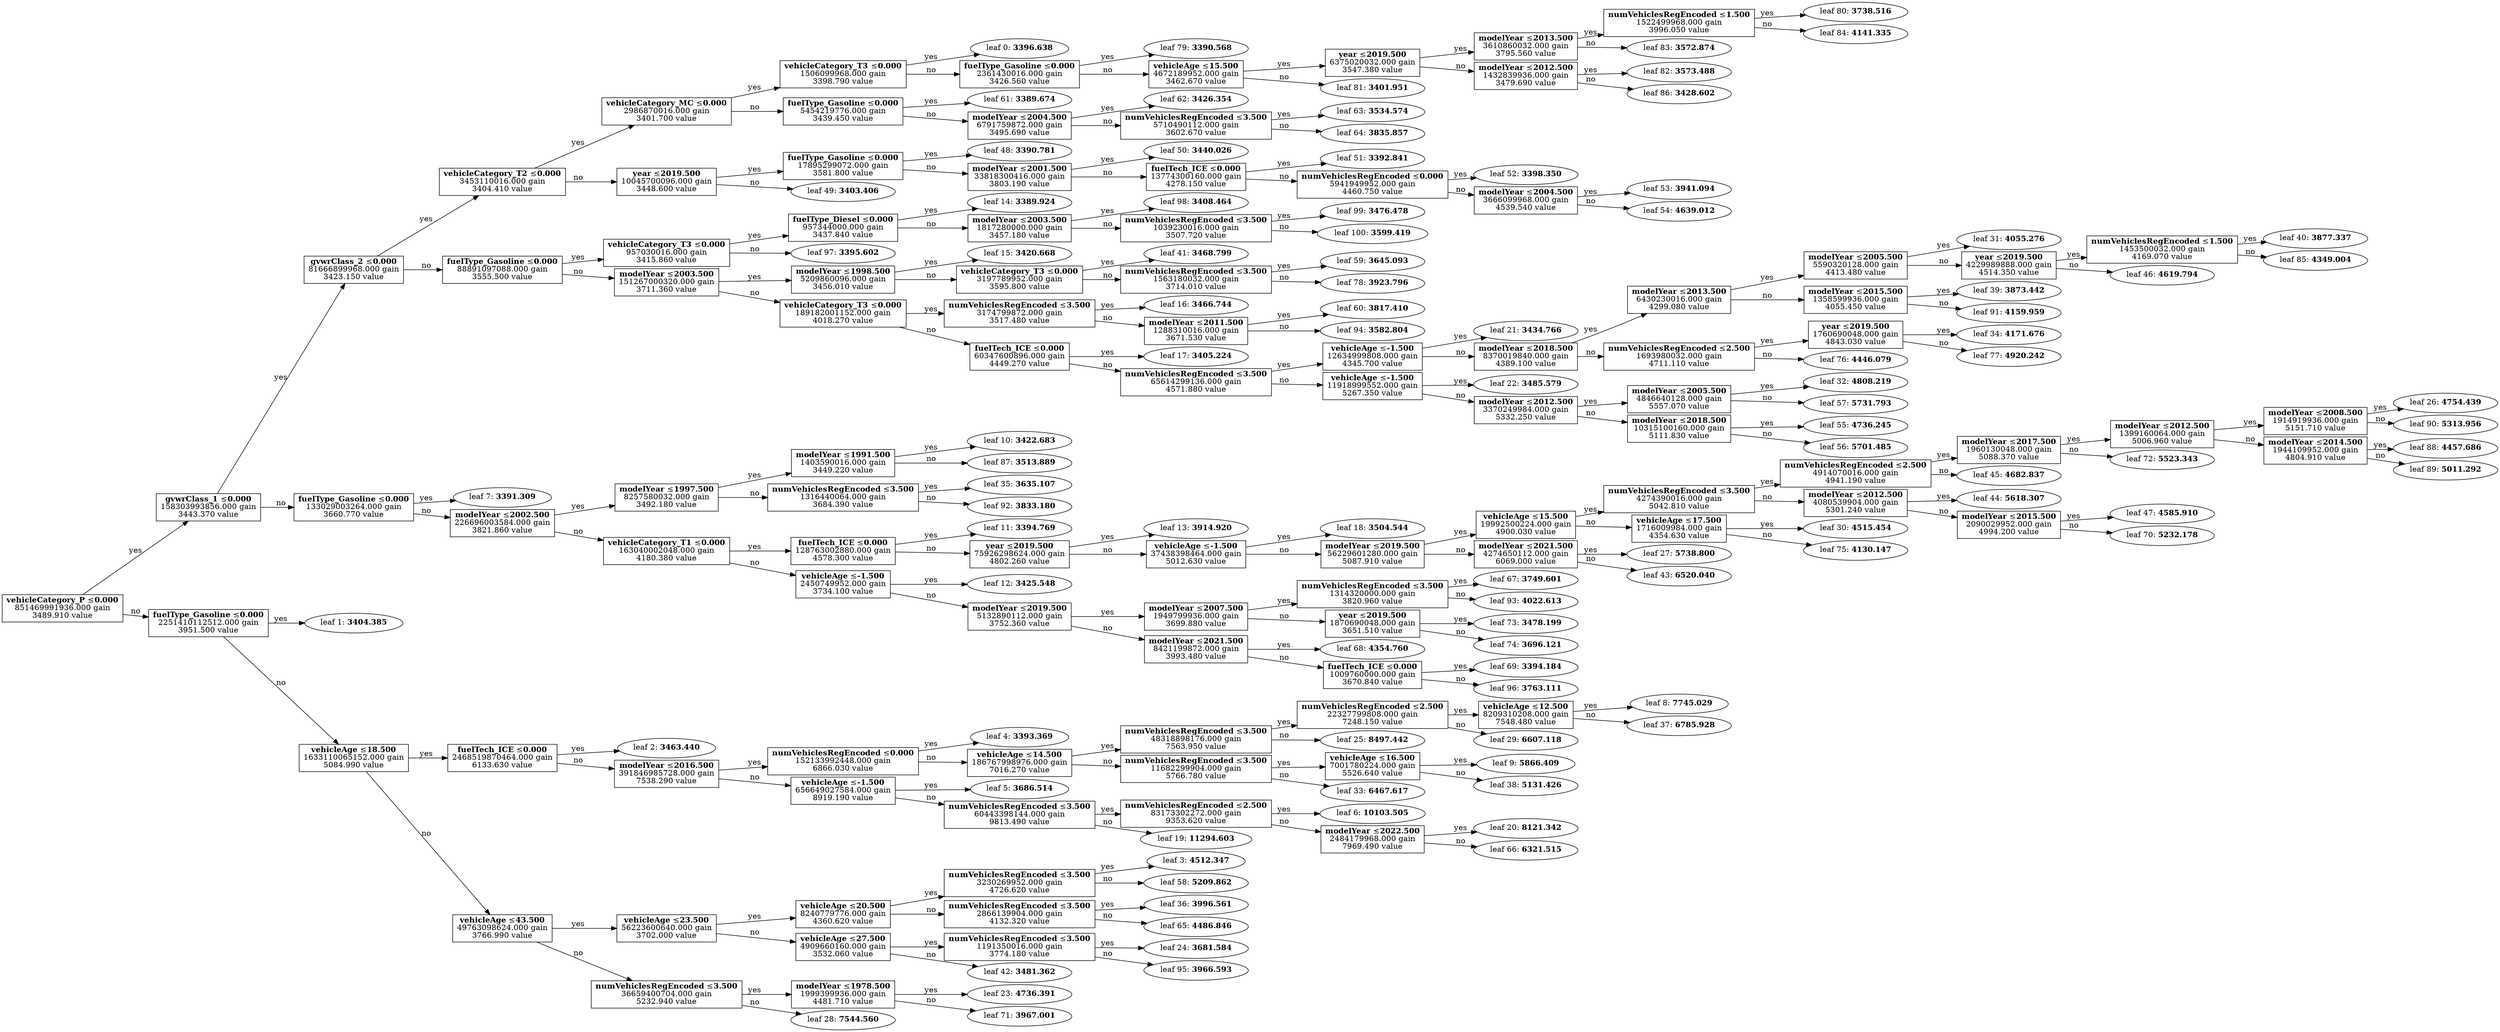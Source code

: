 digraph {
	graph [nodesep=0.05 rankdir=LR ranksep=0.3]
	leaf0 [label=<leaf 0: <B>3396.638</B>> color=black fillcolor=white penwidth=1 shape=ellipse style=""]
	split78 -> leaf0 [label=yes color=black penwidth=1]
	leaf79 [label=<leaf 79: <B>3390.568</B>> color=black fillcolor=white penwidth=1 shape=ellipse style=""]
	split79 -> leaf79 [label=yes color=black penwidth=1]
	leaf80 [label=<leaf 80: <B>3738.516</B>> color=black fillcolor=white penwidth=1 shape=ellipse style=""]
	split83 -> leaf80 [label=yes color=black penwidth=1]
	leaf84 [label=<leaf 84: <B>4141.335</B>> color=black fillcolor=white penwidth=1 shape=ellipse style=""]
	split83 -> leaf84 [label=no color=black penwidth=1]
	split83 [label=<<B>numVehiclesRegEncoded</B> &#8804;<B>1.500</B><br/>1522499968.000 gain<br/>3996.050 value> color=black fillcolor=white penwidth=1 shape=rectangle style=""]
	split82 -> split83 [label=yes color=black penwidth=1]
	leaf83 [label=<leaf 83: <B>3572.874</B>> color=black fillcolor=white penwidth=1 shape=ellipse style=""]
	split82 -> leaf83 [label=no color=black penwidth=1]
	split82 [label=<<B>modelYear</B> &#8804;<B>2013.500</B><br/>3610860032.000 gain<br/>3795.560 value> color=black fillcolor=white penwidth=1 shape=rectangle style=""]
	split81 -> split82 [label=yes color=black penwidth=1]
	leaf82 [label=<leaf 82: <B>3573.488</B>> color=black fillcolor=white penwidth=1 shape=ellipse style=""]
	split85 -> leaf82 [label=yes color=black penwidth=1]
	leaf86 [label=<leaf 86: <B>3428.602</B>> color=black fillcolor=white penwidth=1 shape=ellipse style=""]
	split85 -> leaf86 [label=no color=black penwidth=1]
	split85 [label=<<B>modelYear</B> &#8804;<B>2012.500</B><br/>1432839936.000 gain<br/>3479.690 value> color=black fillcolor=white penwidth=1 shape=rectangle style=""]
	split81 -> split85 [label=no color=black penwidth=1]
	split81 [label=<<B>year</B> &#8804;<B>2019.500</B><br/>6375020032.000 gain<br/>3547.380 value> color=black fillcolor=white penwidth=1 shape=rectangle style=""]
	split80 -> split81 [label=yes color=black penwidth=1]
	leaf81 [label=<leaf 81: <B>3401.951</B>> color=black fillcolor=white penwidth=1 shape=ellipse style=""]
	split80 -> leaf81 [label=no color=black penwidth=1]
	split80 [label=<<B>vehicleAge</B> &#8804;<B>15.500</B><br/>4672189952.000 gain<br/>3462.670 value> color=black fillcolor=white penwidth=1 shape=rectangle style=""]
	split79 -> split80 [label=no color=black penwidth=1]
	split79 [label=<<B>fuelType_Gasoline</B> &#8804;<B>0.000</B><br/>2361430016.000 gain<br/>3426.560 value> color=black fillcolor=white penwidth=1 shape=rectangle style=""]
	split78 -> split79 [label=no color=black penwidth=1]
	split78 [label=<<B>vehicleCategory_T3</B> &#8804;<B>0.000</B><br/>1506099968.000 gain<br/>3398.790 value> color=black fillcolor=white penwidth=1 shape=rectangle style=""]
	split60 -> split78 [label=yes color=black penwidth=1]
	leaf61 [label=<leaf 61: <B>3389.674</B>> color=black fillcolor=white penwidth=1 shape=ellipse style=""]
	split61 -> leaf61 [label=yes color=black penwidth=1]
	leaf62 [label=<leaf 62: <B>3426.354</B>> color=black fillcolor=white penwidth=1 shape=ellipse style=""]
	split62 -> leaf62 [label=yes color=black penwidth=1]
	leaf63 [label=<leaf 63: <B>3534.574</B>> color=black fillcolor=white penwidth=1 shape=ellipse style=""]
	split63 -> leaf63 [label=yes color=black penwidth=1]
	leaf64 [label=<leaf 64: <B>3835.857</B>> color=black fillcolor=white penwidth=1 shape=ellipse style=""]
	split63 -> leaf64 [label=no color=black penwidth=1]
	split63 [label=<<B>numVehiclesRegEncoded</B> &#8804;<B>3.500</B><br/>5710490112.000 gain<br/>3602.670 value> color=black fillcolor=white penwidth=1 shape=rectangle style=""]
	split62 -> split63 [label=no color=black penwidth=1]
	split62 [label=<<B>modelYear</B> &#8804;<B>2004.500</B><br/>6791759872.000 gain<br/>3495.690 value> color=black fillcolor=white penwidth=1 shape=rectangle style=""]
	split61 -> split62 [label=no color=black penwidth=1]
	split61 [label=<<B>fuelType_Gasoline</B> &#8804;<B>0.000</B><br/>5454219776.000 gain<br/>3439.450 value> color=black fillcolor=white penwidth=1 shape=rectangle style=""]
	split60 -> split61 [label=no color=black penwidth=1]
	split60 [label=<<B>vehicleCategory_MC</B> &#8804;<B>0.000</B><br/>2986870016.000 gain<br/>3401.700 value> color=black fillcolor=white penwidth=1 shape=rectangle style=""]
	split47 -> split60 [label=yes color=black penwidth=1]
	leaf48 [label=<leaf 48: <B>3390.781</B>> color=black fillcolor=white penwidth=1 shape=ellipse style=""]
	split49 -> leaf48 [label=yes color=black penwidth=1]
	leaf50 [label=<leaf 50: <B>3440.026</B>> color=black fillcolor=white penwidth=1 shape=ellipse style=""]
	split50 -> leaf50 [label=yes color=black penwidth=1]
	leaf51 [label=<leaf 51: <B>3392.841</B>> color=black fillcolor=white penwidth=1 shape=ellipse style=""]
	split51 -> leaf51 [label=yes color=black penwidth=1]
	leaf52 [label=<leaf 52: <B>3398.350</B>> color=black fillcolor=white penwidth=1 shape=ellipse style=""]
	split52 -> leaf52 [label=yes color=black penwidth=1]
	leaf53 [label=<leaf 53: <B>3941.094</B>> color=black fillcolor=white penwidth=1 shape=ellipse style=""]
	split53 -> leaf53 [label=yes color=black penwidth=1]
	leaf54 [label=<leaf 54: <B>4639.012</B>> color=black fillcolor=white penwidth=1 shape=ellipse style=""]
	split53 -> leaf54 [label=no color=black penwidth=1]
	split53 [label=<<B>modelYear</B> &#8804;<B>2004.500</B><br/>3666099968.000 gain<br/>4539.540 value> color=black fillcolor=white penwidth=1 shape=rectangle style=""]
	split52 -> split53 [label=no color=black penwidth=1]
	split52 [label=<<B>numVehiclesRegEncoded</B> &#8804;<B>0.000</B><br/>5941949952.000 gain<br/>4460.750 value> color=black fillcolor=white penwidth=1 shape=rectangle style=""]
	split51 -> split52 [label=no color=black penwidth=1]
	split51 [label=<<B>fuelTech_ICE</B> &#8804;<B>0.000</B><br/>13774300160.000 gain<br/>4278.150 value> color=black fillcolor=white penwidth=1 shape=rectangle style=""]
	split50 -> split51 [label=no color=black penwidth=1]
	split50 [label=<<B>modelYear</B> &#8804;<B>2001.500</B><br/>33818300416.000 gain<br/>3803.190 value> color=black fillcolor=white penwidth=1 shape=rectangle style=""]
	split49 -> split50 [label=no color=black penwidth=1]
	split49 [label=<<B>fuelType_Gasoline</B> &#8804;<B>0.000</B><br/>17895299072.000 gain<br/>3581.800 value> color=black fillcolor=white penwidth=1 shape=rectangle style=""]
	split48 -> split49 [label=yes color=black penwidth=1]
	leaf49 [label=<leaf 49: <B>3403.406</B>> color=black fillcolor=white penwidth=1 shape=ellipse style=""]
	split48 -> leaf49 [label=no color=black penwidth=1]
	split48 [label=<<B>year</B> &#8804;<B>2019.500</B><br/>10045700096.000 gain<br/>3448.600 value> color=black fillcolor=white penwidth=1 shape=rectangle style=""]
	split47 -> split48 [label=no color=black penwidth=1]
	split47 [label=<<B>vehicleCategory_T2</B> &#8804;<B>0.000</B><br/>3453110016.000 gain<br/>3404.410 value> color=black fillcolor=white penwidth=1 shape=rectangle style=""]
	split13 -> split47 [label=yes color=black penwidth=1]
	leaf14 [label=<leaf 14: <B>3389.924</B>> color=black fillcolor=white penwidth=1 shape=ellipse style=""]
	split97 -> leaf14 [label=yes color=black penwidth=1]
	leaf98 [label=<leaf 98: <B>3408.464</B>> color=black fillcolor=white penwidth=1 shape=ellipse style=""]
	split98 -> leaf98 [label=yes color=black penwidth=1]
	leaf99 [label=<leaf 99: <B>3476.478</B>> color=black fillcolor=white penwidth=1 shape=ellipse style=""]
	split99 -> leaf99 [label=yes color=black penwidth=1]
	leaf100 [label=<leaf 100: <B>3599.419</B>> color=black fillcolor=white penwidth=1 shape=ellipse style=""]
	split99 -> leaf100 [label=no color=black penwidth=1]
	split99 [label=<<B>numVehiclesRegEncoded</B> &#8804;<B>3.500</B><br/>1039230016.000 gain<br/>3507.720 value> color=black fillcolor=white penwidth=1 shape=rectangle style=""]
	split98 -> split99 [label=no color=black penwidth=1]
	split98 [label=<<B>modelYear</B> &#8804;<B>2003.500</B><br/>1817280000.000 gain<br/>3457.180 value> color=black fillcolor=white penwidth=1 shape=rectangle style=""]
	split97 -> split98 [label=no color=black penwidth=1]
	split97 [label=<<B>fuelType_Diesel</B> &#8804;<B>0.000</B><br/>957344000.000 gain<br/>3437.840 value> color=black fillcolor=white penwidth=1 shape=rectangle style=""]
	split96 -> split97 [label=yes color=black penwidth=1]
	leaf97 [label=<leaf 97: <B>3395.602</B>> color=black fillcolor=white penwidth=1 shape=ellipse style=""]
	split96 -> leaf97 [label=no color=black penwidth=1]
	split96 [label=<<B>vehicleCategory_T3</B> &#8804;<B>0.000</B><br/>957030016.000 gain<br/>3415.860 value> color=black fillcolor=white penwidth=1 shape=rectangle style=""]
	split14 -> split96 [label=yes color=black penwidth=1]
	leaf15 [label=<leaf 15: <B>3420.668</B>> color=black fillcolor=white penwidth=1 shape=ellipse style=""]
	split40 -> leaf15 [label=yes color=black penwidth=1]
	leaf41 [label=<leaf 41: <B>3468.799</B>> color=black fillcolor=white penwidth=1 shape=ellipse style=""]
	split58 -> leaf41 [label=yes color=black penwidth=1]
	leaf59 [label=<leaf 59: <B>3645.093</B>> color=black fillcolor=white penwidth=1 shape=ellipse style=""]
	split77 -> leaf59 [label=yes color=black penwidth=1]
	leaf78 [label=<leaf 78: <B>3923.796</B>> color=black fillcolor=white penwidth=1 shape=ellipse style=""]
	split77 -> leaf78 [label=no color=black penwidth=1]
	split77 [label=<<B>numVehiclesRegEncoded</B> &#8804;<B>3.500</B><br/>1563180032.000 gain<br/>3714.010 value> color=black fillcolor=white penwidth=1 shape=rectangle style=""]
	split58 -> split77 [label=no color=black penwidth=1]
	split58 [label=<<B>vehicleCategory_T3</B> &#8804;<B>0.000</B><br/>3197789952.000 gain<br/>3595.800 value> color=black fillcolor=white penwidth=1 shape=rectangle style=""]
	split40 -> split58 [label=no color=black penwidth=1]
	split40 [label=<<B>modelYear</B> &#8804;<B>1998.500</B><br/>5209860096.000 gain<br/>3456.010 value> color=black fillcolor=white penwidth=1 shape=rectangle style=""]
	split15 -> split40 [label=yes color=black penwidth=1]
	leaf16 [label=<leaf 16: <B>3466.744</B>> color=black fillcolor=white penwidth=1 shape=ellipse style=""]
	split59 -> leaf16 [label=yes color=black penwidth=1]
	leaf60 [label=<leaf 60: <B>3817.410</B>> color=black fillcolor=white penwidth=1 shape=ellipse style=""]
	split93 -> leaf60 [label=yes color=black penwidth=1]
	leaf94 [label=<leaf 94: <B>3582.804</B>> color=black fillcolor=white penwidth=1 shape=ellipse style=""]
	split93 -> leaf94 [label=no color=black penwidth=1]
	split93 [label=<<B>modelYear</B> &#8804;<B>2011.500</B><br/>1288310016.000 gain<br/>3671.530 value> color=black fillcolor=white penwidth=1 shape=rectangle style=""]
	split59 -> split93 [label=no color=black penwidth=1]
	split59 [label=<<B>numVehiclesRegEncoded</B> &#8804;<B>3.500</B><br/>3174799872.000 gain<br/>3517.480 value> color=black fillcolor=white penwidth=1 shape=rectangle style=""]
	split16 -> split59 [label=yes color=black penwidth=1]
	leaf17 [label=<leaf 17: <B>3405.224</B>> color=black fillcolor=white penwidth=1 shape=ellipse style=""]
	split20 -> leaf17 [label=yes color=black penwidth=1]
	leaf21 [label=<leaf 21: <B>3434.766</B>> color=black fillcolor=white penwidth=1 shape=ellipse style=""]
	split30 -> leaf21 [label=yes color=black penwidth=1]
	leaf31 [label=<leaf 31: <B>4055.276</B>> color=black fillcolor=white penwidth=1 shape=ellipse style=""]
	split39 -> leaf31 [label=yes color=black penwidth=1]
	leaf40 [label=<leaf 40: <B>3877.337</B>> color=black fillcolor=white penwidth=1 shape=ellipse style=""]
	split84 -> leaf40 [label=yes color=black penwidth=1]
	leaf85 [label=<leaf 85: <B>4349.004</B>> color=black fillcolor=white penwidth=1 shape=ellipse style=""]
	split84 -> leaf85 [label=no color=black penwidth=1]
	split84 [label=<<B>numVehiclesRegEncoded</B> &#8804;<B>1.500</B><br/>1453500032.000 gain<br/>4169.070 value> color=black fillcolor=white penwidth=1 shape=rectangle style=""]
	split45 -> split84 [label=yes color=black penwidth=1]
	leaf46 [label=<leaf 46: <B>4619.794</B>> color=black fillcolor=white penwidth=1 shape=ellipse style=""]
	split45 -> leaf46 [label=no color=black penwidth=1]
	split45 [label=<<B>year</B> &#8804;<B>2019.500</B><br/>4229989888.000 gain<br/>4514.350 value> color=black fillcolor=white penwidth=1 shape=rectangle style=""]
	split39 -> split45 [label=no color=black penwidth=1]
	split39 [label=<<B>modelYear</B> &#8804;<B>2005.500</B><br/>5590320128.000 gain<br/>4413.480 value> color=black fillcolor=white penwidth=1 shape=rectangle style=""]
	split38 -> split39 [label=yes color=black penwidth=1]
	leaf39 [label=<leaf 39: <B>3873.442</B>> color=black fillcolor=white penwidth=1 shape=ellipse style=""]
	split90 -> leaf39 [label=yes color=black penwidth=1]
	leaf91 [label=<leaf 91: <B>4159.959</B>> color=black fillcolor=white penwidth=1 shape=ellipse style=""]
	split90 -> leaf91 [label=no color=black penwidth=1]
	split90 [label=<<B>modelYear</B> &#8804;<B>2015.500</B><br/>1358599936.000 gain<br/>4055.450 value> color=black fillcolor=white penwidth=1 shape=rectangle style=""]
	split38 -> split90 [label=no color=black penwidth=1]
	split38 [label=<<B>modelYear</B> &#8804;<B>2013.500</B><br/>6430230016.000 gain<br/>4299.080 value> color=black fillcolor=white penwidth=1 shape=rectangle style=""]
	split33 -> split38 [label=yes color=black penwidth=1]
	leaf34 [label=<leaf 34: <B>4171.676</B>> color=black fillcolor=white penwidth=1 shape=ellipse style=""]
	split76 -> leaf34 [label=yes color=black penwidth=1]
	leaf77 [label=<leaf 77: <B>4920.242</B>> color=black fillcolor=white penwidth=1 shape=ellipse style=""]
	split76 -> leaf77 [label=no color=black penwidth=1]
	split76 [label=<<B>year</B> &#8804;<B>2019.500</B><br/>1760690048.000 gain<br/>4843.030 value> color=black fillcolor=white penwidth=1 shape=rectangle style=""]
	split75 -> split76 [label=yes color=black penwidth=1]
	leaf76 [label=<leaf 76: <B>4446.079</B>> color=black fillcolor=white penwidth=1 shape=ellipse style=""]
	split75 -> leaf76 [label=no color=black penwidth=1]
	split75 [label=<<B>numVehiclesRegEncoded</B> &#8804;<B>2.500</B><br/>1693980032.000 gain<br/>4711.110 value> color=black fillcolor=white penwidth=1 shape=rectangle style=""]
	split33 -> split75 [label=no color=black penwidth=1]
	split33 [label=<<B>modelYear</B> &#8804;<B>2018.500</B><br/>8370019840.000 gain<br/>4389.100 value> color=black fillcolor=white penwidth=1 shape=rectangle style=""]
	split30 -> split33 [label=no color=black penwidth=1]
	split30 [label=<<B>vehicleAge</B> &#8804;<B>-1.500</B><br/>12634999808.000 gain<br/>4345.700 value> color=black fillcolor=white penwidth=1 shape=rectangle style=""]
	split21 -> split30 [label=yes color=black penwidth=1]
	leaf22 [label=<leaf 22: <B>3485.579</B>> color=black fillcolor=white penwidth=1 shape=ellipse style=""]
	split31 -> leaf22 [label=yes color=black penwidth=1]
	leaf32 [label=<leaf 32: <B>4808.219</B>> color=black fillcolor=white penwidth=1 shape=ellipse style=""]
	split56 -> leaf32 [label=yes color=black penwidth=1]
	leaf57 [label=<leaf 57: <B>5731.793</B>> color=black fillcolor=white penwidth=1 shape=ellipse style=""]
	split56 -> leaf57 [label=no color=black penwidth=1]
	split56 [label=<<B>modelYear</B> &#8804;<B>2005.500</B><br/>4846640128.000 gain<br/>5557.070 value> color=black fillcolor=white penwidth=1 shape=rectangle style=""]
	split54 -> split56 [label=yes color=black penwidth=1]
	leaf55 [label=<leaf 55: <B>4736.245</B>> color=black fillcolor=white penwidth=1 shape=ellipse style=""]
	split55 -> leaf55 [label=yes color=black penwidth=1]
	leaf56 [label=<leaf 56: <B>5701.485</B>> color=black fillcolor=white penwidth=1 shape=ellipse style=""]
	split55 -> leaf56 [label=no color=black penwidth=1]
	split55 [label=<<B>modelYear</B> &#8804;<B>2018.500</B><br/>10315100160.000 gain<br/>5111.830 value> color=black fillcolor=white penwidth=1 shape=rectangle style=""]
	split54 -> split55 [label=no color=black penwidth=1]
	split54 [label=<<B>modelYear</B> &#8804;<B>2012.500</B><br/>3370249984.000 gain<br/>5332.250 value> color=black fillcolor=white penwidth=1 shape=rectangle style=""]
	split31 -> split54 [label=no color=black penwidth=1]
	split31 [label=<<B>vehicleAge</B> &#8804;<B>-1.500</B><br/>11918999552.000 gain<br/>5267.350 value> color=black fillcolor=white penwidth=1 shape=rectangle style=""]
	split21 -> split31 [label=no color=black penwidth=1]
	split21 [label=<<B>numVehiclesRegEncoded</B> &#8804;<B>3.500</B><br/>65614299136.000 gain<br/>4571.880 value> color=black fillcolor=white penwidth=1 shape=rectangle style=""]
	split20 -> split21 [label=no color=black penwidth=1]
	split20 [label=<<B>fuelTech_ICE</B> &#8804;<B>0.000</B><br/>60347600896.000 gain<br/>4449.270 value> color=black fillcolor=white penwidth=1 shape=rectangle style=""]
	split16 -> split20 [label=no color=black penwidth=1]
	split16 [label=<<B>vehicleCategory_T3</B> &#8804;<B>0.000</B><br/>189182001152.000 gain<br/>4018.270 value> color=black fillcolor=white penwidth=1 shape=rectangle style=""]
	split15 -> split16 [label=no color=black penwidth=1]
	split15 [label=<<B>modelYear</B> &#8804;<B>2003.500</B><br/>151267000320.000 gain<br/>3711.360 value> color=black fillcolor=white penwidth=1 shape=rectangle style=""]
	split14 -> split15 [label=no color=black penwidth=1]
	split14 [label=<<B>fuelType_Gasoline</B> &#8804;<B>0.000</B><br/>88891097088.000 gain<br/>3555.500 value> color=black fillcolor=white penwidth=1 shape=rectangle style=""]
	split13 -> split14 [label=no color=black penwidth=1]
	split13 [label=<<B>gvwrClass_2</B> &#8804;<B>0.000</B><br/>81666899968.000 gain<br/>3423.150 value> color=black fillcolor=white penwidth=1 shape=rectangle style=""]
	split6 -> split13 [label=yes color=black penwidth=1]
	leaf7 [label=<leaf 7: <B>3391.309</B>> color=black fillcolor=white penwidth=1 shape=ellipse style=""]
	split9 -> leaf7 [label=yes color=black penwidth=1]
	leaf10 [label=<leaf 10: <B>3422.683</B>> color=black fillcolor=white penwidth=1 shape=ellipse style=""]
	split86 -> leaf10 [label=yes color=black penwidth=1]
	leaf87 [label=<leaf 87: <B>3513.889</B>> color=black fillcolor=white penwidth=1 shape=ellipse style=""]
	split86 -> leaf87 [label=no color=black penwidth=1]
	split86 [label=<<B>modelYear</B> &#8804;<B>1991.500</B><br/>1403590016.000 gain<br/>3449.220 value> color=black fillcolor=white penwidth=1 shape=rectangle style=""]
	split34 -> split86 [label=yes color=black penwidth=1]
	leaf35 [label=<leaf 35: <B>3635.107</B>> color=black fillcolor=white penwidth=1 shape=ellipse style=""]
	split91 -> leaf35 [label=yes color=black penwidth=1]
	leaf92 [label=<leaf 92: <B>3833.180</B>> color=black fillcolor=white penwidth=1 shape=ellipse style=""]
	split91 -> leaf92 [label=no color=black penwidth=1]
	split91 [label=<<B>numVehiclesRegEncoded</B> &#8804;<B>3.500</B><br/>1316440064.000 gain<br/>3684.390 value> color=black fillcolor=white penwidth=1 shape=rectangle style=""]
	split34 -> split91 [label=no color=black penwidth=1]
	split34 [label=<<B>modelYear</B> &#8804;<B>1997.500</B><br/>8257580032.000 gain<br/>3492.180 value> color=black fillcolor=white penwidth=1 shape=rectangle style=""]
	split10 -> split34 [label=yes color=black penwidth=1]
	leaf11 [label=<leaf 11: <B>3394.769</B>> color=black fillcolor=white penwidth=1 shape=ellipse style=""]
	split12 -> leaf11 [label=yes color=black penwidth=1]
	leaf13 [label=<leaf 13: <B>3914.920</B>> color=black fillcolor=white penwidth=1 shape=ellipse style=""]
	split17 -> leaf13 [label=yes color=black penwidth=1]
	leaf18 [label=<leaf 18: <B>3504.544</B>> color=black fillcolor=white penwidth=1 shape=ellipse style=""]
	split25 -> leaf18 [label=yes color=black penwidth=1]
	leaf26 [label=<leaf 26: <B>4754.439</B>> color=black fillcolor=white penwidth=1 shape=ellipse style=""]
	split89 -> leaf26 [label=yes color=black penwidth=1]
	leaf90 [label=<leaf 90: <B>5313.956</B>> color=black fillcolor=white penwidth=1 shape=ellipse style=""]
	split89 -> leaf90 [label=no color=black penwidth=1]
	split89 [label=<<B>modelYear</B> &#8804;<B>2008.500</B><br/>1914919936.000 gain<br/>5151.710 value> color=black fillcolor=white penwidth=1 shape=rectangle style=""]
	split87 -> split89 [label=yes color=black penwidth=1]
	leaf88 [label=<leaf 88: <B>4457.686</B>> color=black fillcolor=white penwidth=1 shape=ellipse style=""]
	split88 -> leaf88 [label=yes color=black penwidth=1]
	leaf89 [label=<leaf 89: <B>5011.292</B>> color=black fillcolor=white penwidth=1 shape=ellipse style=""]
	split88 -> leaf89 [label=no color=black penwidth=1]
	split88 [label=<<B>modelYear</B> &#8804;<B>2014.500</B><br/>1944109952.000 gain<br/>4804.910 value> color=black fillcolor=white penwidth=1 shape=rectangle style=""]
	split87 -> split88 [label=no color=black penwidth=1]
	split87 [label=<<B>modelYear</B> &#8804;<B>2012.500</B><br/>1399160064.000 gain<br/>5006.960 value> color=black fillcolor=white penwidth=1 shape=rectangle style=""]
	split71 -> split87 [label=yes color=black penwidth=1]
	leaf72 [label=<leaf 72: <B>5523.343</B>> color=black fillcolor=white penwidth=1 shape=ellipse style=""]
	split71 -> leaf72 [label=no color=black penwidth=1]
	split71 [label=<<B>modelYear</B> &#8804;<B>2017.500</B><br/>1960130048.000 gain<br/>5088.370 value> color=black fillcolor=white penwidth=1 shape=rectangle style=""]
	split44 -> split71 [label=yes color=black penwidth=1]
	leaf45 [label=<leaf 45: <B>4682.837</B>> color=black fillcolor=white penwidth=1 shape=ellipse style=""]
	split44 -> leaf45 [label=no color=black penwidth=1]
	split44 [label=<<B>numVehiclesRegEncoded</B> &#8804;<B>2.500</B><br/>4914070016.000 gain<br/>4941.190 value> color=black fillcolor=white penwidth=1 shape=rectangle style=""]
	split43 -> split44 [label=yes color=black penwidth=1]
	leaf44 [label=<leaf 44: <B>5618.307</B>> color=black fillcolor=white penwidth=1 shape=ellipse style=""]
	split46 -> leaf44 [label=yes color=black penwidth=1]
	leaf47 [label=<leaf 47: <B>4585.910</B>> color=black fillcolor=white penwidth=1 shape=ellipse style=""]
	split69 -> leaf47 [label=yes color=black penwidth=1]
	leaf70 [label=<leaf 70: <B>5232.178</B>> color=black fillcolor=white penwidth=1 shape=ellipse style=""]
	split69 -> leaf70 [label=no color=black penwidth=1]
	split69 [label=<<B>modelYear</B> &#8804;<B>2015.500</B><br/>2090029952.000 gain<br/>4994.200 value> color=black fillcolor=white penwidth=1 shape=rectangle style=""]
	split46 -> split69 [label=no color=black penwidth=1]
	split46 [label=<<B>modelYear</B> &#8804;<B>2012.500</B><br/>4080539904.000 gain<br/>5301.240 value> color=black fillcolor=white penwidth=1 shape=rectangle style=""]
	split43 -> split46 [label=no color=black penwidth=1]
	split43 [label=<<B>numVehiclesRegEncoded</B> &#8804;<B>3.500</B><br/>4274390016.000 gain<br/>5042.810 value> color=black fillcolor=white penwidth=1 shape=rectangle style=""]
	split29 -> split43 [label=yes color=black penwidth=1]
	leaf30 [label=<leaf 30: <B>4515.454</B>> color=black fillcolor=white penwidth=1 shape=ellipse style=""]
	split74 -> leaf30 [label=yes color=black penwidth=1]
	leaf75 [label=<leaf 75: <B>4130.147</B>> color=black fillcolor=white penwidth=1 shape=ellipse style=""]
	split74 -> leaf75 [label=no color=black penwidth=1]
	split74 [label=<<B>vehicleAge</B> &#8804;<B>17.500</B><br/>1716009984.000 gain<br/>4354.630 value> color=black fillcolor=white penwidth=1 shape=rectangle style=""]
	split29 -> split74 [label=no color=black penwidth=1]
	split29 [label=<<B>vehicleAge</B> &#8804;<B>15.500</B><br/>19992500224.000 gain<br/>4900.030 value> color=black fillcolor=white penwidth=1 shape=rectangle style=""]
	split26 -> split29 [label=yes color=black penwidth=1]
	leaf27 [label=<leaf 27: <B>5738.800</B>> color=black fillcolor=white penwidth=1 shape=ellipse style=""]
	split42 -> leaf27 [label=yes color=black penwidth=1]
	leaf43 [label=<leaf 43: <B>6520.040</B>> color=black fillcolor=white penwidth=1 shape=ellipse style=""]
	split42 -> leaf43 [label=no color=black penwidth=1]
	split42 [label=<<B>modelYear</B> &#8804;<B>2021.500</B><br/>4274650112.000 gain<br/>6069.000 value> color=black fillcolor=white penwidth=1 shape=rectangle style=""]
	split26 -> split42 [label=no color=black penwidth=1]
	split26 [label=<<B>modelYear</B> &#8804;<B>2019.500</B><br/>56229601280.000 gain<br/>5087.910 value> color=black fillcolor=white penwidth=1 shape=rectangle style=""]
	split25 -> split26 [label=no color=black penwidth=1]
	split25 [label=<<B>vehicleAge</B> &#8804;<B>-1.500</B><br/>37438398464.000 gain<br/>5012.630 value> color=black fillcolor=white penwidth=1 shape=rectangle style=""]
	split17 -> split25 [label=no color=black penwidth=1]
	split17 [label=<<B>year</B> &#8804;<B>2019.500</B><br/>75926298624.000 gain<br/>4802.260 value> color=black fillcolor=white penwidth=1 shape=rectangle style=""]
	split12 -> split17 [label=no color=black penwidth=1]
	split12 [label=<<B>fuelTech_ICE</B> &#8804;<B>0.000</B><br/>128763002880.000 gain<br/>4578.300 value> color=black fillcolor=white penwidth=1 shape=rectangle style=""]
	split11 -> split12 [label=yes color=black penwidth=1]
	leaf12 [label=<leaf 12: <B>3425.548</B>> color=black fillcolor=white penwidth=1 shape=ellipse style=""]
	split66 -> leaf12 [label=yes color=black penwidth=1]
	leaf67 [label=<leaf 67: <B>3749.601</B>> color=black fillcolor=white penwidth=1 shape=ellipse style=""]
	split92 -> leaf67 [label=yes color=black penwidth=1]
	leaf93 [label=<leaf 93: <B>4022.613</B>> color=black fillcolor=white penwidth=1 shape=ellipse style=""]
	split92 -> leaf93 [label=no color=black penwidth=1]
	split92 [label=<<B>numVehiclesRegEncoded</B> &#8804;<B>3.500</B><br/>1314320000.000 gain<br/>3820.960 value> color=black fillcolor=white penwidth=1 shape=rectangle style=""]
	split72 -> split92 [label=yes color=black penwidth=1]
	leaf73 [label=<leaf 73: <B>3478.199</B>> color=black fillcolor=white penwidth=1 shape=ellipse style=""]
	split73 -> leaf73 [label=yes color=black penwidth=1]
	leaf74 [label=<leaf 74: <B>3696.121</B>> color=black fillcolor=white penwidth=1 shape=ellipse style=""]
	split73 -> leaf74 [label=no color=black penwidth=1]
	split73 [label=<<B>year</B> &#8804;<B>2019.500</B><br/>1870690048.000 gain<br/>3651.510 value> color=black fillcolor=white penwidth=1 shape=rectangle style=""]
	split72 -> split73 [label=no color=black penwidth=1]
	split72 [label=<<B>modelYear</B> &#8804;<B>2007.500</B><br/>1949799936.000 gain<br/>3699.880 value> color=black fillcolor=white penwidth=1 shape=rectangle style=""]
	split67 -> split72 [label=yes color=black penwidth=1]
	leaf68 [label=<leaf 68: <B>4354.760</B>> color=black fillcolor=white penwidth=1 shape=ellipse style=""]
	split68 -> leaf68 [label=yes color=black penwidth=1]
	leaf69 [label=<leaf 69: <B>3394.184</B>> color=black fillcolor=white penwidth=1 shape=ellipse style=""]
	split95 -> leaf69 [label=yes color=black penwidth=1]
	leaf96 [label=<leaf 96: <B>3763.111</B>> color=black fillcolor=white penwidth=1 shape=ellipse style=""]
	split95 -> leaf96 [label=no color=black penwidth=1]
	split95 [label=<<B>fuelTech_ICE</B> &#8804;<B>0.000</B><br/>1009760000.000 gain<br/>3670.840 value> color=black fillcolor=white penwidth=1 shape=rectangle style=""]
	split68 -> split95 [label=no color=black penwidth=1]
	split68 [label=<<B>modelYear</B> &#8804;<B>2021.500</B><br/>8421199872.000 gain<br/>3993.480 value> color=black fillcolor=white penwidth=1 shape=rectangle style=""]
	split67 -> split68 [label=no color=black penwidth=1]
	split67 [label=<<B>modelYear</B> &#8804;<B>2019.500</B><br/>5132890112.000 gain<br/>3752.360 value> color=black fillcolor=white penwidth=1 shape=rectangle style=""]
	split66 -> split67 [label=no color=black penwidth=1]
	split66 [label=<<B>vehicleAge</B> &#8804;<B>-1.500</B><br/>2450749952.000 gain<br/>3734.100 value> color=black fillcolor=white penwidth=1 shape=rectangle style=""]
	split11 -> split66 [label=no color=black penwidth=1]
	split11 [label=<<B>vehicleCategory_T1</B> &#8804;<B>0.000</B><br/>163040002048.000 gain<br/>4180.380 value> color=black fillcolor=white penwidth=1 shape=rectangle style=""]
	split10 -> split11 [label=no color=black penwidth=1]
	split10 [label=<<B>modelYear</B> &#8804;<B>2002.500</B><br/>226696003584.000 gain<br/>3821.860 value> color=black fillcolor=white penwidth=1 shape=rectangle style=""]
	split9 -> split10 [label=no color=black penwidth=1]
	split9 [label=<<B>fuelType_Gasoline</B> &#8804;<B>0.000</B><br/>133029003264.000 gain<br/>3660.770 value> color=black fillcolor=white penwidth=1 shape=rectangle style=""]
	split6 -> split9 [label=no color=black penwidth=1]
	split6 [label=<<B>gvwrClass_1</B> &#8804;<B>0.000</B><br/>158303993856.000 gain<br/>3443.370 value> color=black fillcolor=white penwidth=1 shape=rectangle style=""]
	split0 -> split6 [label=yes color=black penwidth=1]
	leaf1 [label=<leaf 1: <B>3404.385</B>> color=black fillcolor=white penwidth=1 shape=ellipse style=""]
	split1 -> leaf1 [label=yes color=black penwidth=1]
	leaf2 [label=<leaf 2: <B>3463.440</B>> color=black fillcolor=white penwidth=1 shape=ellipse style=""]
	split3 -> leaf2 [label=yes color=black penwidth=1]
	leaf4 [label=<leaf 4: <B>3393.369</B>> color=black fillcolor=white penwidth=1 shape=ellipse style=""]
	split7 -> leaf4 [label=yes color=black penwidth=1]
	leaf8 [label=<leaf 8: <B>7745.029</B>> color=black fillcolor=white penwidth=1 shape=ellipse style=""]
	split36 -> leaf8 [label=yes color=black penwidth=1]
	leaf37 [label=<leaf 37: <B>6785.928</B>> color=black fillcolor=white penwidth=1 shape=ellipse style=""]
	split36 -> leaf37 [label=no color=black penwidth=1]
	split36 [label=<<B>vehicleAge</B> &#8804;<B>12.500</B><br/>8209310208.000 gain<br/>7548.480 value> color=black fillcolor=white penwidth=1 shape=rectangle style=""]
	split28 -> split36 [label=yes color=black penwidth=1]
	leaf29 [label=<leaf 29: <B>6607.118</B>> color=black fillcolor=white penwidth=1 shape=ellipse style=""]
	split28 -> leaf29 [label=no color=black penwidth=1]
	split28 [label=<<B>numVehiclesRegEncoded</B> &#8804;<B>2.500</B><br/>22327799808.000 gain<br/>7248.150 value> color=black fillcolor=white penwidth=1 shape=rectangle style=""]
	split24 -> split28 [label=yes color=black penwidth=1]
	leaf25 [label=<leaf 25: <B>8497.442</B>> color=black fillcolor=white penwidth=1 shape=ellipse style=""]
	split24 -> leaf25 [label=no color=black penwidth=1]
	split24 [label=<<B>numVehiclesRegEncoded</B> &#8804;<B>3.500</B><br/>48318898176.000 gain<br/>7563.950 value> color=black fillcolor=white penwidth=1 shape=rectangle style=""]
	split8 -> split24 [label=yes color=black penwidth=1]
	leaf9 [label=<leaf 9: <B>5866.409</B>> color=black fillcolor=white penwidth=1 shape=ellipse style=""]
	split37 -> leaf9 [label=yes color=black penwidth=1]
	leaf38 [label=<leaf 38: <B>5131.426</B>> color=black fillcolor=white penwidth=1 shape=ellipse style=""]
	split37 -> leaf38 [label=no color=black penwidth=1]
	split37 [label=<<B>vehicleAge</B> &#8804;<B>16.500</B><br/>7001780224.000 gain<br/>5526.640 value> color=black fillcolor=white penwidth=1 shape=rectangle style=""]
	split32 -> split37 [label=yes color=black penwidth=1]
	leaf33 [label=<leaf 33: <B>6467.617</B>> color=black fillcolor=white penwidth=1 shape=ellipse style=""]
	split32 -> leaf33 [label=no color=black penwidth=1]
	split32 [label=<<B>numVehiclesRegEncoded</B> &#8804;<B>3.500</B><br/>11682299904.000 gain<br/>5766.780 value> color=black fillcolor=white penwidth=1 shape=rectangle style=""]
	split8 -> split32 [label=no color=black penwidth=1]
	split8 [label=<<B>vehicleAge</B> &#8804;<B>14.500</B><br/>186767998976.000 gain<br/>7016.270 value> color=black fillcolor=white penwidth=1 shape=rectangle style=""]
	split7 -> split8 [label=no color=black penwidth=1]
	split7 [label=<<B>numVehiclesRegEncoded</B> &#8804;<B>0.000</B><br/>152133992448.000 gain<br/>6866.030 value> color=black fillcolor=white penwidth=1 shape=rectangle style=""]
	split4 -> split7 [label=yes color=black penwidth=1]
	leaf5 [label=<leaf 5: <B>3686.514</B>> color=black fillcolor=white penwidth=1 shape=ellipse style=""]
	split5 -> leaf5 [label=yes color=black penwidth=1]
	leaf6 [label=<leaf 6: <B>10103.505</B>> color=black fillcolor=white penwidth=1 shape=ellipse style=""]
	split19 -> leaf6 [label=yes color=black penwidth=1]
	leaf20 [label=<leaf 20: <B>8121.342</B>> color=black fillcolor=white penwidth=1 shape=ellipse style=""]
	split65 -> leaf20 [label=yes color=black penwidth=1]
	leaf66 [label=<leaf 66: <B>6321.515</B>> color=black fillcolor=white penwidth=1 shape=ellipse style=""]
	split65 -> leaf66 [label=no color=black penwidth=1]
	split65 [label=<<B>modelYear</B> &#8804;<B>2022.500</B><br/>2484179968.000 gain<br/>7969.490 value> color=black fillcolor=white penwidth=1 shape=rectangle style=""]
	split19 -> split65 [label=no color=black penwidth=1]
	split19 [label=<<B>numVehiclesRegEncoded</B> &#8804;<B>2.500</B><br/>83173302272.000 gain<br/>9353.620 value> color=black fillcolor=white penwidth=1 shape=rectangle style=""]
	split18 -> split19 [label=yes color=black penwidth=1]
	leaf19 [label=<leaf 19: <B>11294.603</B>> color=black fillcolor=white penwidth=1 shape=ellipse style=""]
	split18 -> leaf19 [label=no color=black penwidth=1]
	split18 [label=<<B>numVehiclesRegEncoded</B> &#8804;<B>3.500</B><br/>60443398144.000 gain<br/>9813.490 value> color=black fillcolor=white penwidth=1 shape=rectangle style=""]
	split5 -> split18 [label=no color=black penwidth=1]
	split5 [label=<<B>vehicleAge</B> &#8804;<B>-1.500</B><br/>656649027584.000 gain<br/>8919.190 value> color=black fillcolor=white penwidth=1 shape=rectangle style=""]
	split4 -> split5 [label=no color=black penwidth=1]
	split4 [label=<<B>modelYear</B> &#8804;<B>2016.500</B><br/>391846985728.000 gain<br/>7538.290 value> color=black fillcolor=white penwidth=1 shape=rectangle style=""]
	split3 -> split4 [label=no color=black penwidth=1]
	split3 [label=<<B>fuelTech_ICE</B> &#8804;<B>0.000</B><br/>2468519870464.000 gain<br/>6133.630 value> color=black fillcolor=white penwidth=1 shape=rectangle style=""]
	split2 -> split3 [label=yes color=black penwidth=1]
	leaf3 [label=<leaf 3: <B>4512.347</B>> color=black fillcolor=white penwidth=1 shape=ellipse style=""]
	split57 -> leaf3 [label=yes color=black penwidth=1]
	leaf58 [label=<leaf 58: <B>5209.862</B>> color=black fillcolor=white penwidth=1 shape=ellipse style=""]
	split57 -> leaf58 [label=no color=black penwidth=1]
	split57 [label=<<B>numVehiclesRegEncoded</B> &#8804;<B>3.500</B><br/>3230269952.000 gain<br/>4726.620 value> color=black fillcolor=white penwidth=1 shape=rectangle style=""]
	split35 -> split57 [label=yes color=black penwidth=1]
	leaf36 [label=<leaf 36: <B>3996.561</B>> color=black fillcolor=white penwidth=1 shape=ellipse style=""]
	split64 -> leaf36 [label=yes color=black penwidth=1]
	leaf65 [label=<leaf 65: <B>4486.846</B>> color=black fillcolor=white penwidth=1 shape=ellipse style=""]
	split64 -> leaf65 [label=no color=black penwidth=1]
	split64 [label=<<B>numVehiclesRegEncoded</B> &#8804;<B>3.500</B><br/>2866139904.000 gain<br/>4132.320 value> color=black fillcolor=white penwidth=1 shape=rectangle style=""]
	split35 -> split64 [label=no color=black penwidth=1]
	split35 [label=<<B>vehicleAge</B> &#8804;<B>20.500</B><br/>8240779776.000 gain<br/>4360.620 value> color=black fillcolor=white penwidth=1 shape=rectangle style=""]
	split23 -> split35 [label=yes color=black penwidth=1]
	leaf24 [label=<leaf 24: <B>3681.584</B>> color=black fillcolor=white penwidth=1 shape=ellipse style=""]
	split94 -> leaf24 [label=yes color=black penwidth=1]
	leaf95 [label=<leaf 95: <B>3966.593</B>> color=black fillcolor=white penwidth=1 shape=ellipse style=""]
	split94 -> leaf95 [label=no color=black penwidth=1]
	split94 [label=<<B>numVehiclesRegEncoded</B> &#8804;<B>3.500</B><br/>1191350016.000 gain<br/>3774.180 value> color=black fillcolor=white penwidth=1 shape=rectangle style=""]
	split41 -> split94 [label=yes color=black penwidth=1]
	leaf42 [label=<leaf 42: <B>3481.362</B>> color=black fillcolor=white penwidth=1 shape=ellipse style=""]
	split41 -> leaf42 [label=no color=black penwidth=1]
	split41 [label=<<B>vehicleAge</B> &#8804;<B>27.500</B><br/>4909660160.000 gain<br/>3532.060 value> color=black fillcolor=white penwidth=1 shape=rectangle style=""]
	split23 -> split41 [label=no color=black penwidth=1]
	split23 [label=<<B>vehicleAge</B> &#8804;<B>23.500</B><br/>56223600640.000 gain<br/>3702.000 value> color=black fillcolor=white penwidth=1 shape=rectangle style=""]
	split22 -> split23 [label=yes color=black penwidth=1]
	leaf23 [label=<leaf 23: <B>4736.391</B>> color=black fillcolor=white penwidth=1 shape=ellipse style=""]
	split70 -> leaf23 [label=yes color=black penwidth=1]
	leaf71 [label=<leaf 71: <B>3967.001</B>> color=black fillcolor=white penwidth=1 shape=ellipse style=""]
	split70 -> leaf71 [label=no color=black penwidth=1]
	split70 [label=<<B>modelYear</B> &#8804;<B>1978.500</B><br/>1999399936.000 gain<br/>4481.710 value> color=black fillcolor=white penwidth=1 shape=rectangle style=""]
	split27 -> split70 [label=yes color=black penwidth=1]
	leaf28 [label=<leaf 28: <B>7544.560</B>> color=black fillcolor=white penwidth=1 shape=ellipse style=""]
	split27 -> leaf28 [label=no color=black penwidth=1]
	split27 [label=<<B>numVehiclesRegEncoded</B> &#8804;<B>3.500</B><br/>36659400704.000 gain<br/>5232.940 value> color=black fillcolor=white penwidth=1 shape=rectangle style=""]
	split22 -> split27 [label=no color=black penwidth=1]
	split22 [label=<<B>vehicleAge</B> &#8804;<B>43.500</B><br/>49763098624.000 gain<br/>3766.990 value> color=black fillcolor=white penwidth=1 shape=rectangle style=""]
	split2 -> split22 [label=no color=black penwidth=1]
	split2 [label=<<B>vehicleAge</B> &#8804;<B>18.500</B><br/>1633110065152.000 gain<br/>5084.990 value> color=black fillcolor=white penwidth=1 shape=rectangle style=""]
	split1 -> split2 [label=no color=black penwidth=1]
	split1 [label=<<B>fuelType_Gasoline</B> &#8804;<B>0.000</B><br/>2251410112512.000 gain<br/>3951.500 value> color=black fillcolor=white penwidth=1 shape=rectangle style=""]
	split0 -> split1 [label=no color=black penwidth=1]
	split0 [label=<<B>vehicleCategory_P</B> &#8804;<B>0.000</B><br/>851469991936.000 gain<br/>3489.910 value> color=black fillcolor=white penwidth=1 shape=rectangle style=""]
}
